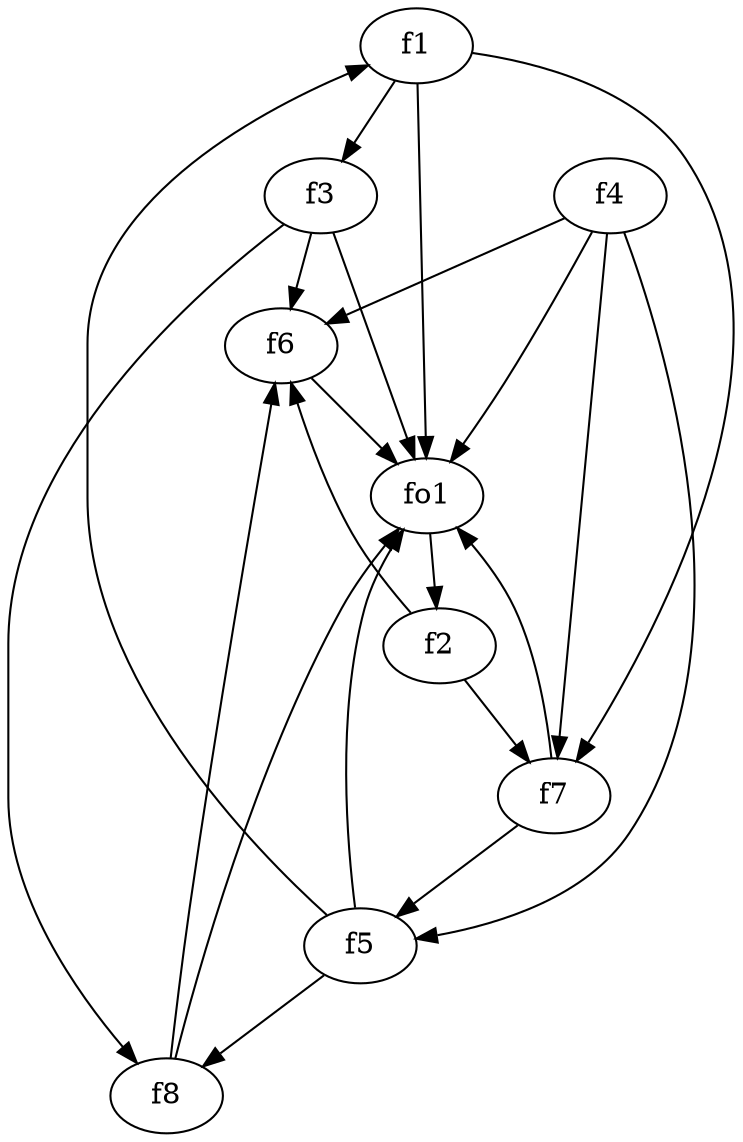 strict digraph  {
f1;
f2;
f3;
f4;
f5;
f6;
f7;
f8;
fo1;
f1 -> fo1  [weight=2];
f1 -> f7  [weight=2];
f1 -> f3  [weight=2];
f2 -> f7  [weight=2];
f2 -> f6  [weight=2];
f3 -> f6  [weight=2];
f3 -> fo1  [weight=2];
f3 -> f8  [weight=2];
f4 -> fo1  [weight=2];
f4 -> f7  [weight=2];
f4 -> f5  [weight=2];
f4 -> f6  [weight=2];
f5 -> fo1  [weight=2];
f5 -> f8  [weight=2];
f5 -> f1  [weight=2];
f6 -> fo1  [weight=2];
f7 -> fo1  [weight=2];
f7 -> f5  [weight=2];
f8 -> fo1  [weight=2];
f8 -> f6  [weight=2];
fo1 -> f2  [weight=2];
}

